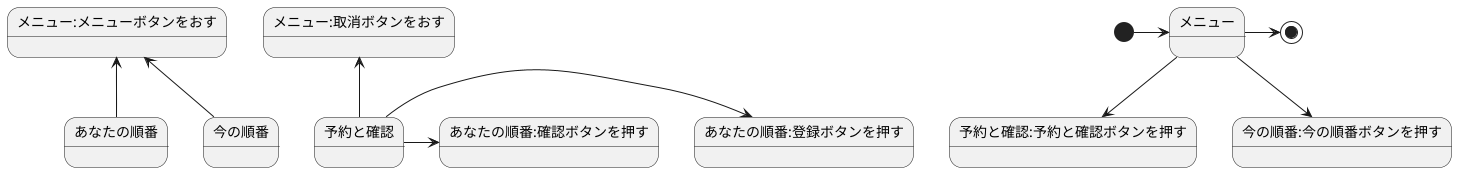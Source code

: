 @startuml 演習6-3
state メニュー
state 予約と確認
state あなたの順番
state 今の順番

[*] -> メニュー
メニュー -down-> 予約と確認:予約と確認ボタンを押す
予約と確認 -up-> メニュー:取消ボタンをおす
予約と確認 -> あなたの順番:登録ボタンを押す
予約と確認 -> あなたの順番:確認ボタンを押す
あなたの順番 -up-> メニュー:メニューボタンをおす
今の順番 -up-> メニュー:メニューボタンをおす
メニュー -down-> 今の順番:今の順番ボタンを押す
メニュー -> [*]

@enduml